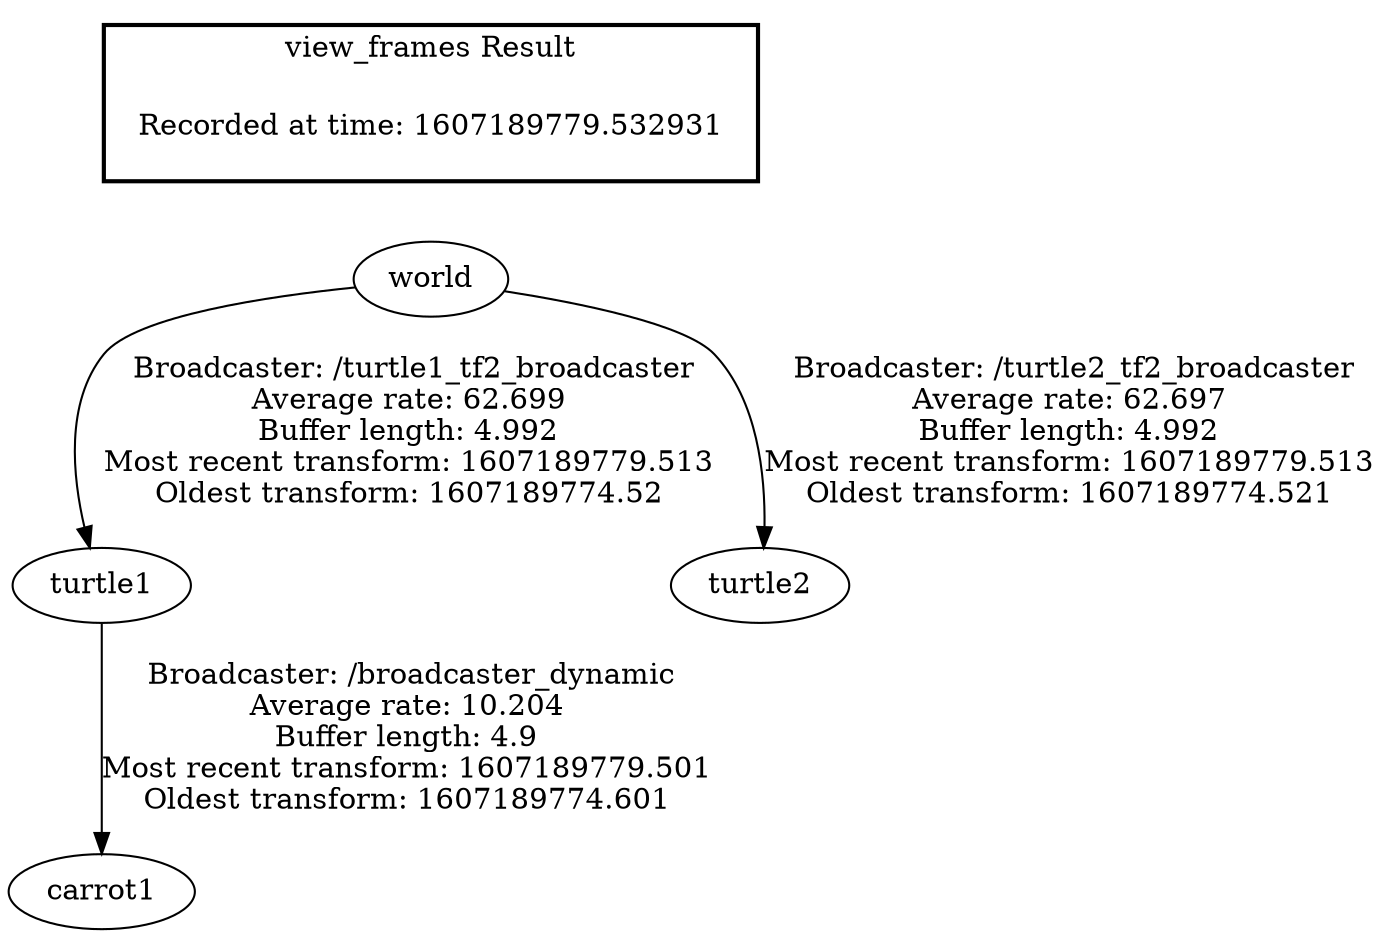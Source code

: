 digraph G {
"world" -> "turtle1"[label=" Broadcaster: /turtle1_tf2_broadcaster\nAverage rate: 62.699\nBuffer length: 4.992\nMost recent transform: 1607189779.513\nOldest transform: 1607189774.52\n"];
"world" -> "turtle2"[label=" Broadcaster: /turtle2_tf2_broadcaster\nAverage rate: 62.697\nBuffer length: 4.992\nMost recent transform: 1607189779.513\nOldest transform: 1607189774.521\n"];
"turtle1" -> "carrot1"[label=" Broadcaster: /broadcaster_dynamic\nAverage rate: 10.204\nBuffer length: 4.9\nMost recent transform: 1607189779.501\nOldest transform: 1607189774.601\n"];
edge [style=invis];
 subgraph cluster_legend { style=bold; color=black; label ="view_frames Result";
"Recorded at time: 1607189779.532931"[ shape=plaintext ] ;
}->"world";
}